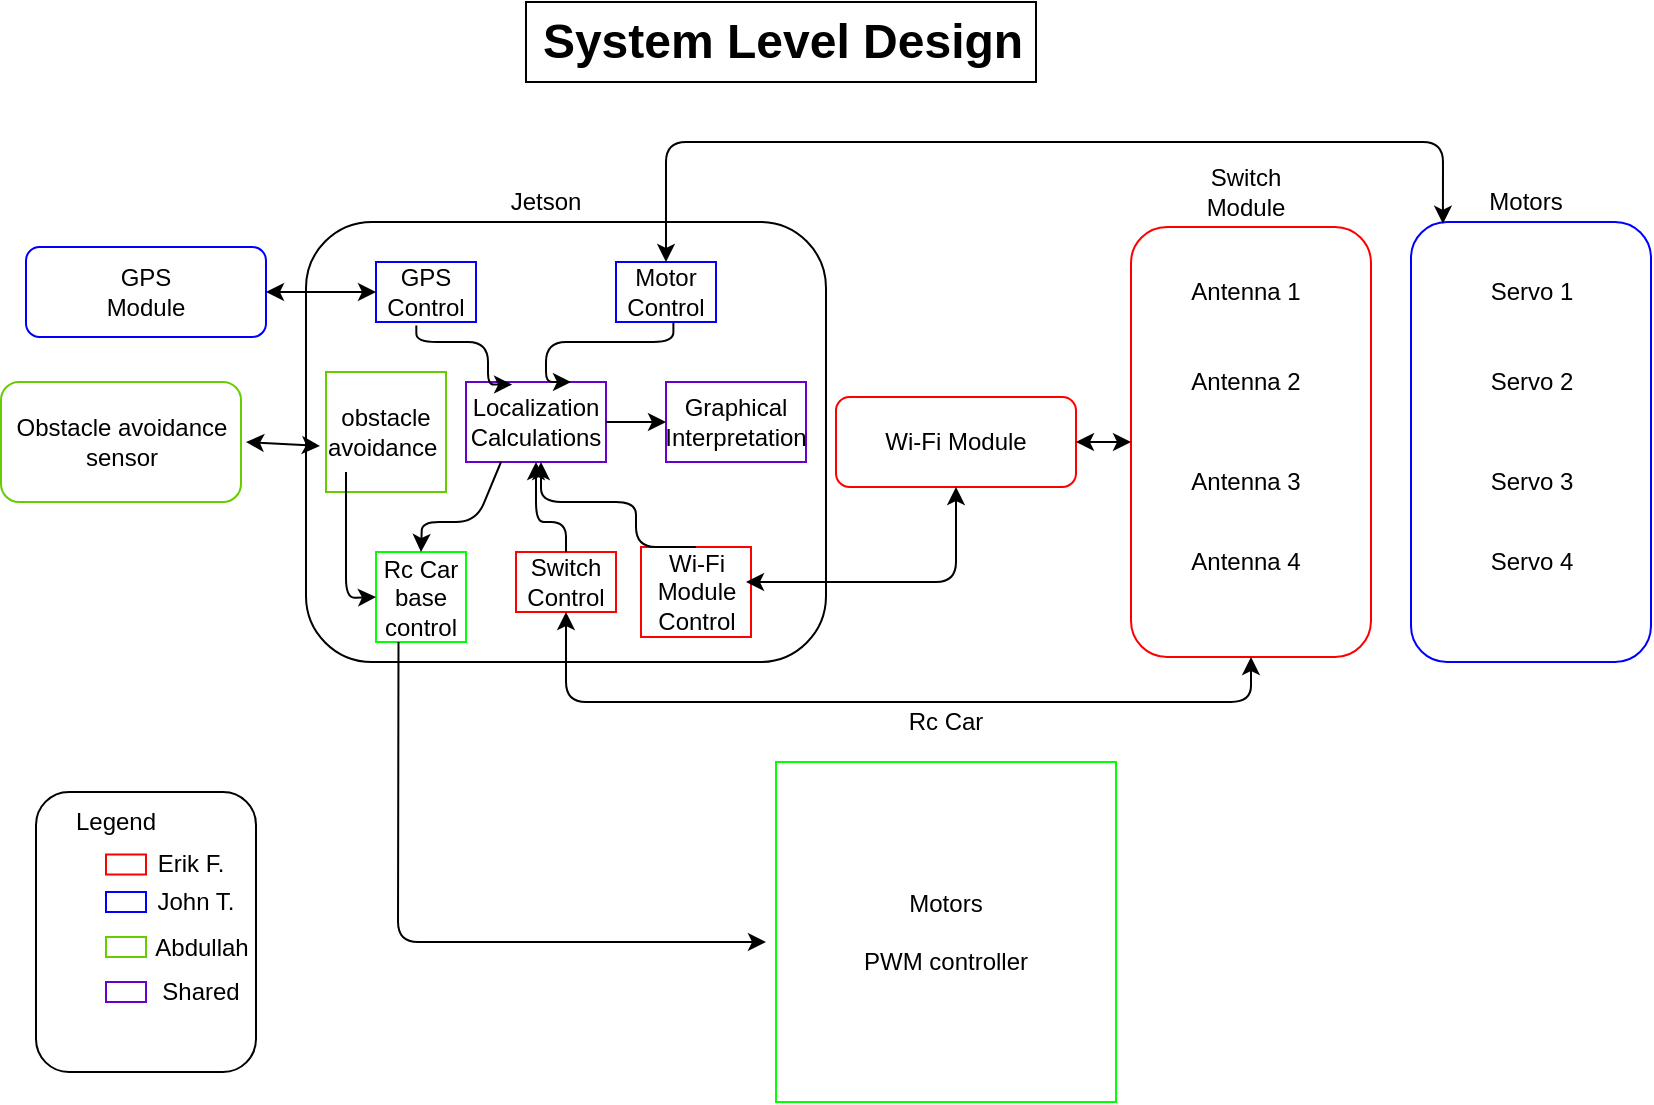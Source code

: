 <mxfile version="14.2.9" type="github">
  <diagram id="iUi8g271cqGeeiUrCEH1" name="Page-1">
    <mxGraphModel dx="1099" dy="629" grid="1" gridSize="10" guides="1" tooltips="1" connect="1" arrows="1" fold="1" page="1" pageScale="1" pageWidth="850" pageHeight="1100" math="0" shadow="0">
      <root>
        <mxCell id="0" />
        <mxCell id="1" parent="0" />
        <mxCell id="WtF5FToV0hVjw0mfeZgF-1" value="" style="rounded=1;whiteSpace=wrap;html=1;" parent="1" vertex="1">
          <mxGeometry x="170" y="230" width="260" height="220" as="geometry" />
        </mxCell>
        <mxCell id="WtF5FToV0hVjw0mfeZgF-2" value="Jetson" style="text;html=1;strokeColor=none;fillColor=none;align=center;verticalAlign=middle;whiteSpace=wrap;rounded=0;" parent="1" vertex="1">
          <mxGeometry x="270" y="210" width="40" height="20" as="geometry" />
        </mxCell>
        <mxCell id="WtF5FToV0hVjw0mfeZgF-3" value="GPS Control" style="text;html=1;fillColor=none;align=center;verticalAlign=middle;whiteSpace=wrap;rounded=0;strokeColor=#0000FF;" parent="1" vertex="1">
          <mxGeometry x="205" y="250" width="50" height="30" as="geometry" />
        </mxCell>
        <mxCell id="WtF5FToV0hVjw0mfeZgF-5" value="Wi-Fi Module Control" style="text;html=1;align=center;verticalAlign=middle;whiteSpace=wrap;rounded=0;strokeColor=#FF0000;" parent="1" vertex="1">
          <mxGeometry x="337.5" y="392.5" width="55" height="45" as="geometry" />
        </mxCell>
        <mxCell id="WtF5FToV0hVjw0mfeZgF-6" value="Switch Control" style="text;html=1;fillColor=none;align=center;verticalAlign=middle;whiteSpace=wrap;rounded=0;strokeColor=#FF0000;" parent="1" vertex="1">
          <mxGeometry x="275" y="395" width="50" height="30" as="geometry" />
        </mxCell>
        <mxCell id="WtF5FToV0hVjw0mfeZgF-7" value="Motor Control" style="text;html=1;fillColor=none;align=center;verticalAlign=middle;whiteSpace=wrap;rounded=0;strokeColor=#0000FF;" parent="1" vertex="1">
          <mxGeometry x="325" y="250" width="50" height="30" as="geometry" />
        </mxCell>
        <mxCell id="WtF5FToV0hVjw0mfeZgF-9" value="Localization Calculations" style="text;html=1;fillColor=none;align=center;verticalAlign=middle;whiteSpace=wrap;rounded=0;strokeColor=#6600CC;" parent="1" vertex="1">
          <mxGeometry x="250" y="310" width="70" height="40" as="geometry" />
        </mxCell>
        <mxCell id="WtF5FToV0hVjw0mfeZgF-13" value="" style="edgeStyle=elbowEdgeStyle;elbow=vertical;endArrow=classic;html=1;entryX=0.5;entryY=1;entryDx=0;entryDy=0;exitX=0.5;exitY=0;exitDx=0;exitDy=0;" parent="1" source="WtF5FToV0hVjw0mfeZgF-6" target="WtF5FToV0hVjw0mfeZgF-9" edge="1">
          <mxGeometry width="50" height="50" relative="1" as="geometry">
            <mxPoint x="235" y="400" as="sourcePoint" />
            <mxPoint x="285" y="350" as="targetPoint" />
            <Array as="points">
              <mxPoint x="290" y="380" />
              <mxPoint x="290" y="380" />
            </Array>
          </mxGeometry>
        </mxCell>
        <mxCell id="WtF5FToV0hVjw0mfeZgF-15" value="" style="edgeStyle=segmentEdgeStyle;endArrow=classic;html=1;entryX=0.75;entryY=0;entryDx=0;entryDy=0;exitX=0.574;exitY=1.011;exitDx=0;exitDy=0;exitPerimeter=0;" parent="1" source="WtF5FToV0hVjw0mfeZgF-7" target="WtF5FToV0hVjw0mfeZgF-9" edge="1">
          <mxGeometry width="50" height="50" relative="1" as="geometry">
            <mxPoint x="335" y="290" as="sourcePoint" />
            <mxPoint x="385" y="240" as="targetPoint" />
            <Array as="points">
              <mxPoint x="354" y="290" />
              <mxPoint x="290" y="290" />
            </Array>
          </mxGeometry>
        </mxCell>
        <mxCell id="WtF5FToV0hVjw0mfeZgF-16" value="" style="edgeStyle=segmentEdgeStyle;endArrow=classic;html=1;entryX=0.329;entryY=0.032;entryDx=0;entryDy=0;entryPerimeter=0;exitX=0.403;exitY=1.059;exitDx=0;exitDy=0;exitPerimeter=0;" parent="1" source="WtF5FToV0hVjw0mfeZgF-3" target="WtF5FToV0hVjw0mfeZgF-9" edge="1">
          <mxGeometry width="50" height="50" relative="1" as="geometry">
            <mxPoint x="225" y="300" as="sourcePoint" />
            <mxPoint x="275" y="250" as="targetPoint" />
            <Array as="points">
              <mxPoint x="225" y="290" />
              <mxPoint x="261" y="290" />
              <mxPoint x="261" y="311" />
            </Array>
          </mxGeometry>
        </mxCell>
        <mxCell id="WtF5FToV0hVjw0mfeZgF-17" value="" style="rounded=1;whiteSpace=wrap;html=1;strokeColor=#FF0000;" parent="1" vertex="1">
          <mxGeometry x="435" y="317.5" width="120" height="45" as="geometry" />
        </mxCell>
        <mxCell id="WtF5FToV0hVjw0mfeZgF-21" value="Switch Module" style="text;html=1;strokeColor=none;fillColor=none;align=center;verticalAlign=middle;whiteSpace=wrap;rounded=0;" parent="1" vertex="1">
          <mxGeometry x="605" y="200" width="70" height="30" as="geometry" />
        </mxCell>
        <mxCell id="WtF5FToV0hVjw0mfeZgF-22" value="" style="rounded=1;whiteSpace=wrap;html=1;strokeColor=#FF0000;" parent="1" vertex="1">
          <mxGeometry x="582.5" y="232.5" width="120" height="215" as="geometry" />
        </mxCell>
        <mxCell id="WtF5FToV0hVjw0mfeZgF-23" value="Wi-Fi Module" style="text;html=1;strokeColor=none;fillColor=none;align=center;verticalAlign=middle;whiteSpace=wrap;rounded=0;" parent="1" vertex="1">
          <mxGeometry x="455" y="325" width="80" height="30" as="geometry" />
        </mxCell>
        <mxCell id="WtF5FToV0hVjw0mfeZgF-24" value="" style="rounded=1;whiteSpace=wrap;html=1;strokeColor=#0000FF;" parent="1" vertex="1">
          <mxGeometry x="30" y="242.5" width="120" height="45" as="geometry" />
        </mxCell>
        <mxCell id="WtF5FToV0hVjw0mfeZgF-25" value="GPS Module" style="text;html=1;strokeColor=none;fillColor=none;align=center;verticalAlign=middle;whiteSpace=wrap;rounded=0;" parent="1" vertex="1">
          <mxGeometry x="55" y="255" width="70" height="20" as="geometry" />
        </mxCell>
        <mxCell id="WtF5FToV0hVjw0mfeZgF-26" value="" style="rounded=1;whiteSpace=wrap;html=1;strokeColor=#0000FF;" parent="1" vertex="1">
          <mxGeometry x="722.5" y="230" width="120" height="220" as="geometry" />
        </mxCell>
        <mxCell id="WtF5FToV0hVjw0mfeZgF-27" value="Motors" style="text;html=1;strokeColor=none;fillColor=none;align=center;verticalAlign=middle;whiteSpace=wrap;rounded=0;" parent="1" vertex="1">
          <mxGeometry x="745" y="210" width="70" height="20" as="geometry" />
        </mxCell>
        <mxCell id="WtF5FToV0hVjw0mfeZgF-31" value="Graphical Interpretation" style="text;html=1;fillColor=none;align=center;verticalAlign=middle;whiteSpace=wrap;rounded=0;strokeColor=#6600CC;" parent="1" vertex="1">
          <mxGeometry x="350" y="310" width="70" height="40" as="geometry" />
        </mxCell>
        <mxCell id="WtF5FToV0hVjw0mfeZgF-32" value="" style="edgeStyle=segmentEdgeStyle;endArrow=classic;html=1;exitX=0.5;exitY=0;exitDx=0;exitDy=0;" parent="1" source="WtF5FToV0hVjw0mfeZgF-5" edge="1">
          <mxGeometry width="50" height="50" relative="1" as="geometry">
            <mxPoint x="237.5" y="400" as="sourcePoint" />
            <mxPoint x="287.5" y="350" as="targetPoint" />
            <Array as="points">
              <mxPoint x="335" y="370" />
              <mxPoint x="287" y="370" />
            </Array>
          </mxGeometry>
        </mxCell>
        <mxCell id="WtF5FToV0hVjw0mfeZgF-33" value="" style="endArrow=classic;html=1;entryX=0;entryY=0.5;entryDx=0;entryDy=0;" parent="1" target="WtF5FToV0hVjw0mfeZgF-31" edge="1">
          <mxGeometry width="50" height="50" relative="1" as="geometry">
            <mxPoint x="320" y="330" as="sourcePoint" />
            <mxPoint x="340" y="330" as="targetPoint" />
          </mxGeometry>
        </mxCell>
        <mxCell id="WtF5FToV0hVjw0mfeZgF-35" value="Servo 1" style="text;html=1;strokeColor=none;fillColor=none;align=center;verticalAlign=middle;whiteSpace=wrap;rounded=0;" parent="1" vertex="1">
          <mxGeometry x="757.5" y="255" width="50" height="20" as="geometry" />
        </mxCell>
        <mxCell id="WtF5FToV0hVjw0mfeZgF-37" value="Servo 2" style="text;html=1;strokeColor=none;fillColor=none;align=center;verticalAlign=middle;whiteSpace=wrap;rounded=0;" parent="1" vertex="1">
          <mxGeometry x="757.5" y="300" width="50" height="20" as="geometry" />
        </mxCell>
        <mxCell id="WtF5FToV0hVjw0mfeZgF-39" value="Servo 3" style="text;html=1;strokeColor=none;fillColor=none;align=center;verticalAlign=middle;whiteSpace=wrap;rounded=0;" parent="1" vertex="1">
          <mxGeometry x="757.5" y="350" width="50" height="20" as="geometry" />
        </mxCell>
        <mxCell id="WtF5FToV0hVjw0mfeZgF-40" value="Servo 4" style="text;html=1;strokeColor=none;fillColor=none;align=center;verticalAlign=middle;whiteSpace=wrap;rounded=0;" parent="1" vertex="1">
          <mxGeometry x="757.5" y="390" width="50" height="20" as="geometry" />
        </mxCell>
        <mxCell id="WtF5FToV0hVjw0mfeZgF-45" value="Antenna 2" style="text;html=1;strokeColor=none;fillColor=none;align=center;verticalAlign=middle;whiteSpace=wrap;rounded=0;" parent="1" vertex="1">
          <mxGeometry x="610" y="300" width="60" height="20" as="geometry" />
        </mxCell>
        <mxCell id="WtF5FToV0hVjw0mfeZgF-46" value="Antenna 1" style="text;html=1;strokeColor=none;fillColor=none;align=center;verticalAlign=middle;whiteSpace=wrap;rounded=0;" parent="1" vertex="1">
          <mxGeometry x="610" y="255" width="60" height="20" as="geometry" />
        </mxCell>
        <mxCell id="WtF5FToV0hVjw0mfeZgF-47" value="Antenna 3" style="text;html=1;strokeColor=none;fillColor=none;align=center;verticalAlign=middle;whiteSpace=wrap;rounded=0;" parent="1" vertex="1">
          <mxGeometry x="610" y="350" width="60" height="20" as="geometry" />
        </mxCell>
        <mxCell id="WtF5FToV0hVjw0mfeZgF-48" value="Antenna 4" style="text;html=1;strokeColor=none;fillColor=none;align=center;verticalAlign=middle;whiteSpace=wrap;rounded=0;" parent="1" vertex="1">
          <mxGeometry x="610" y="390" width="60" height="20" as="geometry" />
        </mxCell>
        <mxCell id="WtF5FToV0hVjw0mfeZgF-50" value="" style="edgeStyle=segmentEdgeStyle;endArrow=classic;html=1;entryX=0.5;entryY=1;entryDx=0;entryDy=0;startArrow=classic;startFill=1;" parent="1" target="WtF5FToV0hVjw0mfeZgF-17" edge="1">
          <mxGeometry width="50" height="50" relative="1" as="geometry">
            <mxPoint x="390" y="410" as="sourcePoint" />
            <mxPoint x="412.5" y="360" as="targetPoint" />
            <Array as="points">
              <mxPoint x="495" y="410" />
            </Array>
          </mxGeometry>
        </mxCell>
        <mxCell id="WtF5FToV0hVjw0mfeZgF-52" value="" style="edgeStyle=segmentEdgeStyle;endArrow=classic;html=1;entryX=0.5;entryY=1;entryDx=0;entryDy=0;startArrow=classic;startFill=1;" parent="1" target="WtF5FToV0hVjw0mfeZgF-22" edge="1">
          <mxGeometry width="50" height="50" relative="1" as="geometry">
            <mxPoint x="300" y="425" as="sourcePoint" />
            <mxPoint x="505" y="460" as="targetPoint" />
            <Array as="points">
              <mxPoint x="300" y="425" />
              <mxPoint x="300" y="470" />
              <mxPoint x="643" y="470" />
            </Array>
          </mxGeometry>
        </mxCell>
        <mxCell id="WtF5FToV0hVjw0mfeZgF-54" value="" style="endArrow=classic;startArrow=classic;html=1;exitX=1;exitY=0.5;exitDx=0;exitDy=0;entryX=0;entryY=0.5;entryDx=0;entryDy=0;" parent="1" source="WtF5FToV0hVjw0mfeZgF-17" target="WtF5FToV0hVjw0mfeZgF-22" edge="1">
          <mxGeometry width="50" height="50" relative="1" as="geometry">
            <mxPoint x="480" y="380" as="sourcePoint" />
            <mxPoint x="530" y="330" as="targetPoint" />
          </mxGeometry>
        </mxCell>
        <mxCell id="WtF5FToV0hVjw0mfeZgF-56" value="" style="edgeStyle=segmentEdgeStyle;endArrow=classic;html=1;entryX=0.133;entryY=0.004;entryDx=0;entryDy=0;entryPerimeter=0;exitX=0.5;exitY=0;exitDx=0;exitDy=0;startArrow=classic;startFill=1;" parent="1" source="WtF5FToV0hVjw0mfeZgF-7" target="WtF5FToV0hVjw0mfeZgF-26" edge="1">
          <mxGeometry width="50" height="50" relative="1" as="geometry">
            <mxPoint x="425" y="190" as="sourcePoint" />
            <mxPoint x="475" y="140" as="targetPoint" />
            <Array as="points">
              <mxPoint x="350" y="190" />
              <mxPoint x="738" y="190" />
            </Array>
          </mxGeometry>
        </mxCell>
        <mxCell id="WtF5FToV0hVjw0mfeZgF-57" value="System Level Design" style="text;html=1;fontSize=24;fontStyle=1;verticalAlign=middle;align=center;strokeColor=#000000;" parent="1" vertex="1">
          <mxGeometry x="280" y="120" width="255" height="40" as="geometry" />
        </mxCell>
        <mxCell id="WtF5FToV0hVjw0mfeZgF-60" value="" style="endArrow=classic;startArrow=classic;html=1;strokeColor=#000000;entryX=0;entryY=0.5;entryDx=0;entryDy=0;exitX=1;exitY=0.5;exitDx=0;exitDy=0;" parent="1" source="WtF5FToV0hVjw0mfeZgF-24" target="WtF5FToV0hVjw0mfeZgF-3" edge="1">
          <mxGeometry width="50" height="50" relative="1" as="geometry">
            <mxPoint x="150" y="270" as="sourcePoint" />
            <mxPoint x="200" y="220" as="targetPoint" />
          </mxGeometry>
        </mxCell>
        <mxCell id="WtF5FToV0hVjw0mfeZgF-62" value="&lt;span style=&quot;color: rgba(0 , 0 , 0 , 0) ; font-family: monospace ; font-size: 0px&quot;&gt;%3CmxGraphModel%3E%3Croot%3E%3CmxCell%20id%3D%220%22%2F%3E%3CmxCell%20id%3D%221%22%20parent%3D%220%22%2F%3E%3CmxCell%20id%3D%222%22%20value%3D%22%22%20style%3D%22rounded%3D0%3BwhiteSpace%3Dwrap%3Bhtml%3D1%3BfillColor%3Dnone%3BstrokeColor%3D%230000FF%3B%22%20vertex%3D%221%22%20parent%3D%221%22%3E%3CmxGeometry%20x%3D%2275%22%20y%3D%22390%22%20width%3D%2220%22%20height%3D%2210%22%20as%3D%22geometry%22%2F%3E%3C%2FmxCell%3E%3C%2Froot%3E%3C%2FmxGraphModel%3E&lt;/span&gt;" style="rounded=1;whiteSpace=wrap;html=1;strokeColor=#000000;" parent="1" vertex="1">
          <mxGeometry x="35" y="515" width="110" height="140" as="geometry" />
        </mxCell>
        <mxCell id="WtF5FToV0hVjw0mfeZgF-63" value="Legend" style="text;html=1;strokeColor=none;fillColor=none;align=center;verticalAlign=middle;whiteSpace=wrap;rounded=0;" parent="1" vertex="1">
          <mxGeometry x="55" y="520" width="40" height="20" as="geometry" />
        </mxCell>
        <mxCell id="WtF5FToV0hVjw0mfeZgF-64" value="Erik F." style="text;html=1;strokeColor=none;fillColor=none;align=center;verticalAlign=middle;whiteSpace=wrap;rounded=0;" parent="1" vertex="1">
          <mxGeometry x="90" y="541.25" width="45" height="20" as="geometry" />
        </mxCell>
        <mxCell id="WtF5FToV0hVjw0mfeZgF-65" value="John T." style="text;html=1;strokeColor=none;fillColor=none;align=center;verticalAlign=middle;whiteSpace=wrap;rounded=0;" parent="1" vertex="1">
          <mxGeometry x="90" y="560" width="50" height="20" as="geometry" />
        </mxCell>
        <mxCell id="WtF5FToV0hVjw0mfeZgF-66" value="" style="rounded=0;whiteSpace=wrap;html=1;fillColor=none;strokeColor=#FF0000;" parent="1" vertex="1">
          <mxGeometry x="70" y="546.25" width="20" height="10" as="geometry" />
        </mxCell>
        <mxCell id="WtF5FToV0hVjw0mfeZgF-67" value="" style="rounded=0;whiteSpace=wrap;html=1;fillColor=none;strokeColor=#0000FF;" parent="1" vertex="1">
          <mxGeometry x="70" y="565" width="20" height="10" as="geometry" />
        </mxCell>
        <mxCell id="WtF5FToV0hVjw0mfeZgF-72" value="Shared" style="text;html=1;strokeColor=none;fillColor=none;align=center;verticalAlign=middle;whiteSpace=wrap;rounded=0;" parent="1" vertex="1">
          <mxGeometry x="95" y="605" width="45" height="20" as="geometry" />
        </mxCell>
        <mxCell id="WtF5FToV0hVjw0mfeZgF-73" value="" style="rounded=0;whiteSpace=wrap;html=1;fillColor=none;strokeColor=#6600CC;" parent="1" vertex="1">
          <mxGeometry x="70" y="610" width="20" height="10" as="geometry" />
        </mxCell>
        <mxCell id="uT0wznO6GQe00IirvVxP-1" value="Motors&lt;br&gt;&lt;br&gt;PWM controller" style="whiteSpace=wrap;html=1;aspect=fixed;strokeColor=#00FF00;" parent="1" vertex="1">
          <mxGeometry x="405" y="500" width="170" height="170" as="geometry" />
        </mxCell>
        <mxCell id="uT0wznO6GQe00IirvVxP-7" value="Rc Car" style="text;html=1;strokeColor=none;fillColor=none;align=center;verticalAlign=middle;whiteSpace=wrap;rounded=0;" parent="1" vertex="1">
          <mxGeometry x="470" y="470" width="40" height="20" as="geometry" />
        </mxCell>
        <mxCell id="mKIfRyW66ifjaWt-kGTA-1" value="Rc Car base control" style="whiteSpace=wrap;html=1;aspect=fixed;strokeColor=#00FF00;" parent="1" vertex="1">
          <mxGeometry x="205" y="395" width="45" height="45" as="geometry" />
        </mxCell>
        <mxCell id="mKIfRyW66ifjaWt-kGTA-3" value="" style="endArrow=classic;html=1;exitX=0.25;exitY=1;exitDx=0;exitDy=0;" parent="1" source="mKIfRyW66ifjaWt-kGTA-1" edge="1">
          <mxGeometry width="50" height="50" relative="1" as="geometry">
            <mxPoint x="240" y="570" as="sourcePoint" />
            <mxPoint x="400" y="590" as="targetPoint" />
            <Array as="points">
              <mxPoint x="216" y="590" />
            </Array>
          </mxGeometry>
        </mxCell>
        <mxCell id="mKIfRyW66ifjaWt-kGTA-5" value="" style="endArrow=classic;html=1;entryX=0.5;entryY=0;entryDx=0;entryDy=0;exitX=0.25;exitY=1;exitDx=0;exitDy=0;" parent="1" source="WtF5FToV0hVjw0mfeZgF-9" target="mKIfRyW66ifjaWt-kGTA-1" edge="1">
          <mxGeometry width="50" height="50" relative="1" as="geometry">
            <mxPoint x="400" y="480" as="sourcePoint" />
            <mxPoint x="450" y="430" as="targetPoint" />
            <Array as="points">
              <mxPoint x="255" y="380" />
              <mxPoint x="228" y="380" />
            </Array>
          </mxGeometry>
        </mxCell>
        <mxCell id="mKIfRyW66ifjaWt-kGTA-6" value="obstacle avoidance&amp;nbsp;" style="whiteSpace=wrap;html=1;aspect=fixed;strokeColor=#66CC00;" parent="1" vertex="1">
          <mxGeometry x="180" y="305" width="60" height="60" as="geometry" />
        </mxCell>
        <mxCell id="mKIfRyW66ifjaWt-kGTA-7" value="" style="endArrow=classic;html=1;entryX=0;entryY=0.5;entryDx=0;entryDy=0;" parent="1" target="mKIfRyW66ifjaWt-kGTA-1" edge="1">
          <mxGeometry width="50" height="50" relative="1" as="geometry">
            <mxPoint x="190" y="355" as="sourcePoint" />
            <mxPoint x="450" y="440" as="targetPoint" />
            <Array as="points">
              <mxPoint x="190" y="418" />
            </Array>
          </mxGeometry>
        </mxCell>
        <mxCell id="mKIfRyW66ifjaWt-kGTA-9" value="Abdullah" style="text;html=1;strokeColor=none;fillColor=none;align=center;verticalAlign=middle;whiteSpace=wrap;rounded=0;" parent="1" vertex="1">
          <mxGeometry x="97.5" y="582.5" width="40" height="20" as="geometry" />
        </mxCell>
        <mxCell id="mKIfRyW66ifjaWt-kGTA-11" value="" style="rounded=0;whiteSpace=wrap;html=1;fillColor=none;strokeColor=#66CC00;" parent="1" vertex="1">
          <mxGeometry x="70" y="587.5" width="20" height="10" as="geometry" />
        </mxCell>
        <mxCell id="mKIfRyW66ifjaWt-kGTA-12" value="Obstacle avoidance sensor" style="rounded=1;whiteSpace=wrap;html=1;strokeColor=#66CC00;" parent="1" vertex="1">
          <mxGeometry x="17.5" y="310" width="120" height="60" as="geometry" />
        </mxCell>
        <mxCell id="mKIfRyW66ifjaWt-kGTA-13" value="" style="endArrow=classic;startArrow=classic;html=1;exitX=-0.05;exitY=0.617;exitDx=0;exitDy=0;exitPerimeter=0;" parent="1" source="mKIfRyW66ifjaWt-kGTA-6" edge="1">
          <mxGeometry width="50" height="50" relative="1" as="geometry">
            <mxPoint x="400" y="500" as="sourcePoint" />
            <mxPoint x="140" y="340" as="targetPoint" />
          </mxGeometry>
        </mxCell>
      </root>
    </mxGraphModel>
  </diagram>
</mxfile>
